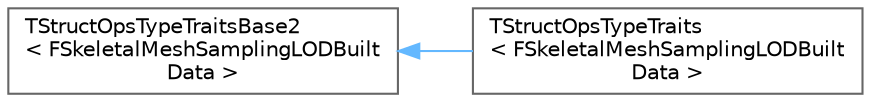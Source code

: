 digraph "Graphical Class Hierarchy"
{
 // INTERACTIVE_SVG=YES
 // LATEX_PDF_SIZE
  bgcolor="transparent";
  edge [fontname=Helvetica,fontsize=10,labelfontname=Helvetica,labelfontsize=10];
  node [fontname=Helvetica,fontsize=10,shape=box,height=0.2,width=0.4];
  rankdir="LR";
  Node0 [id="Node000000",label="TStructOpsTypeTraitsBase2\l\< FSkeletalMeshSamplingLODBuilt\lData \>",height=0.2,width=0.4,color="grey40", fillcolor="white", style="filled",URL="$d9/df0/structTStructOpsTypeTraitsBase2.html",tooltip=" "];
  Node0 -> Node1 [id="edge8716_Node000000_Node000001",dir="back",color="steelblue1",style="solid",tooltip=" "];
  Node1 [id="Node000001",label="TStructOpsTypeTraits\l\< FSkeletalMeshSamplingLODBuilt\lData \>",height=0.2,width=0.4,color="grey40", fillcolor="white", style="filled",URL="$d8/db5/structTStructOpsTypeTraits_3_01FSkeletalMeshSamplingLODBuiltData_01_4.html",tooltip=" "];
}
